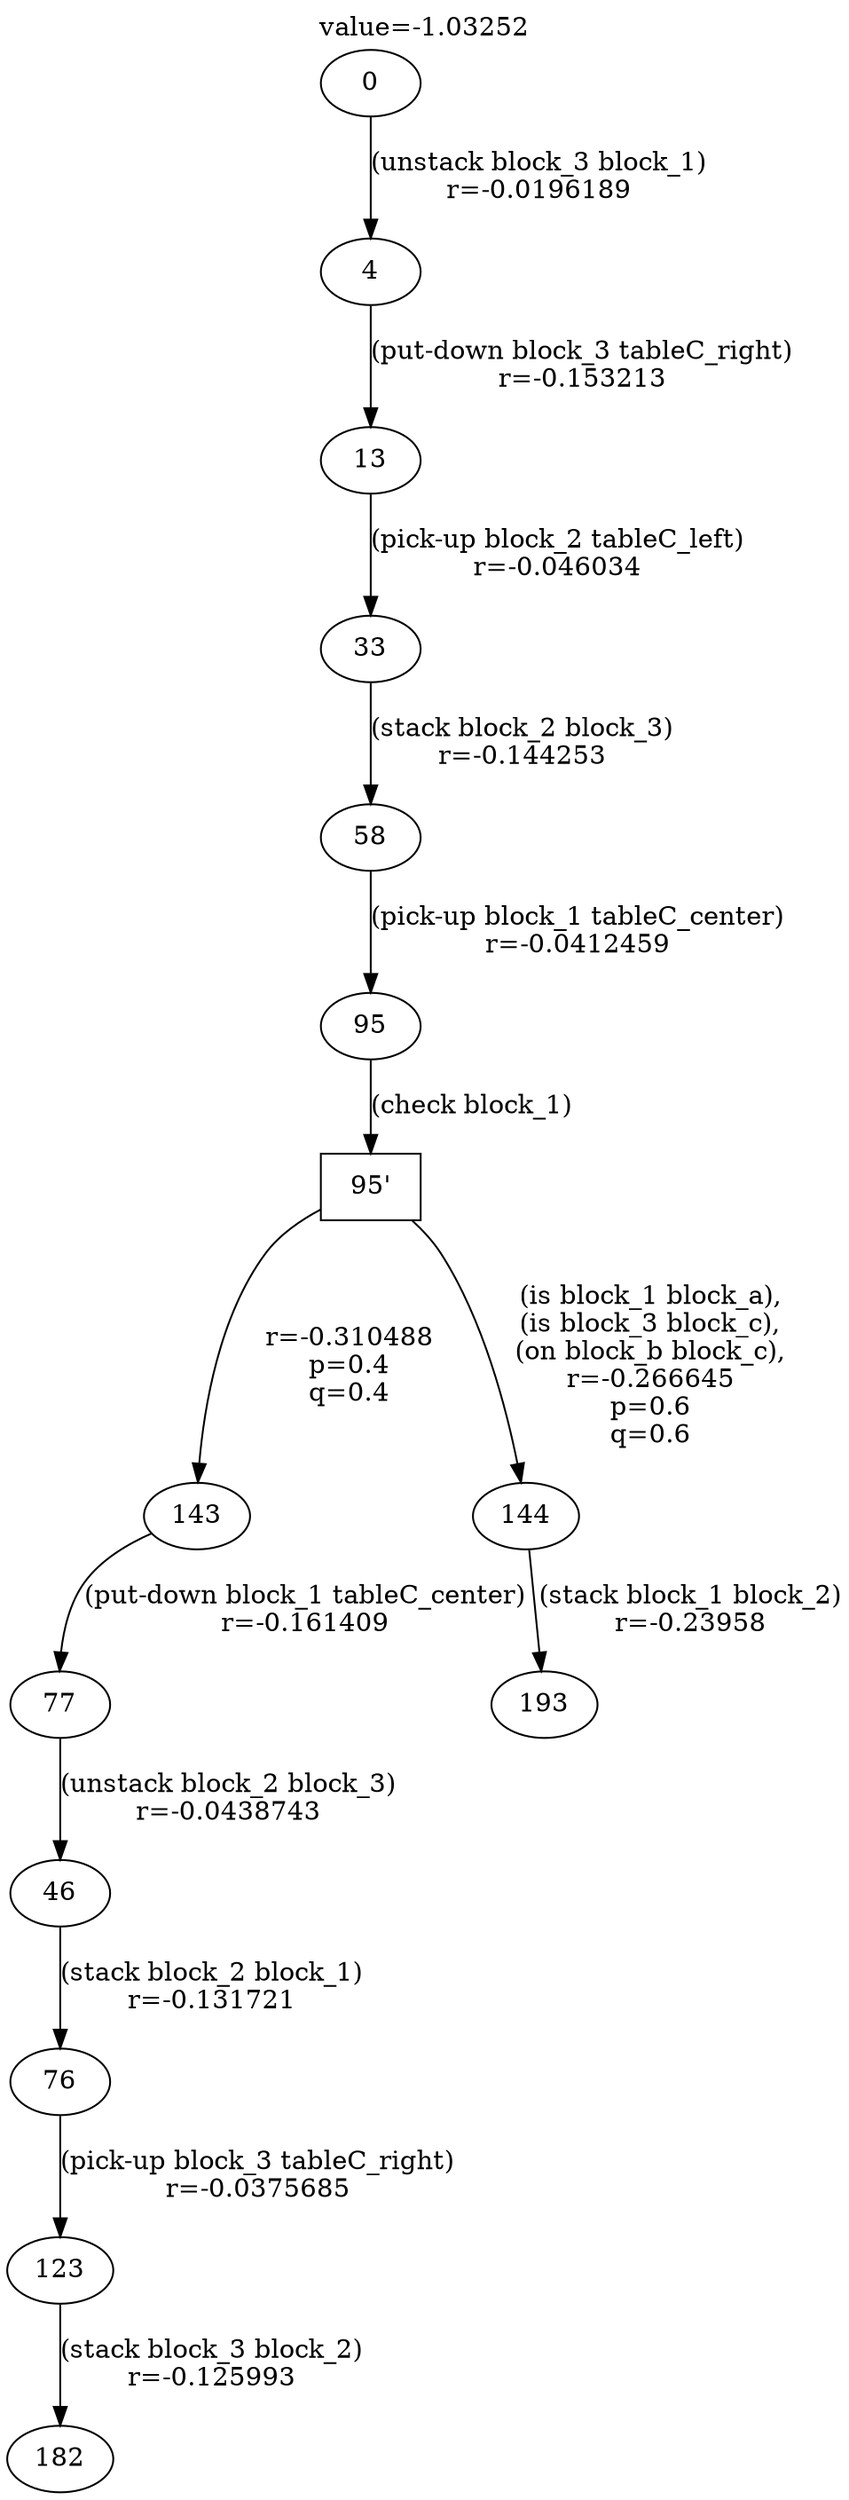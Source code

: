 digraph g{
label="value=-1.03252"
labelloc=top
0->4 [ label="(unstack block_3 block_1)
r=-0.0196189" ];
4->13 [ label="(put-down block_3 tableC_right)
r=-0.153213" ];
13->33 [ label="(pick-up block_2 tableC_left)
r=-0.046034" ];
33->58 [ label="(stack block_2 block_3)
r=-0.144253" ];
58->95 [ label="(pick-up block_1 tableC_center)
r=-0.0412459" ];
"95'" [ shape=box ] ;
95->"95'" [ label="(check block_1)" ];
"95'"->143 [ label="
r=-0.310488
p=0.4
q=0.4" ];
143->77 [ label="(put-down block_1 tableC_center)
r=-0.161409" ];
77->46 [ label="(unstack block_2 block_3)
r=-0.0438743" ];
46->76 [ label="(stack block_2 block_1)
r=-0.131721" ];
76->123 [ label="(pick-up block_3 tableC_right)
r=-0.0375685" ];
123->182 [ label="(stack block_3 block_2)
r=-0.125993" ];
"95'"->144 [ label="
(is block_1 block_a),
(is block_3 block_c),
(on block_b block_c),
r=-0.266645
p=0.6
q=0.6" ];
144->193 [ label="(stack block_1 block_2)
r=-0.23958" ];
}
